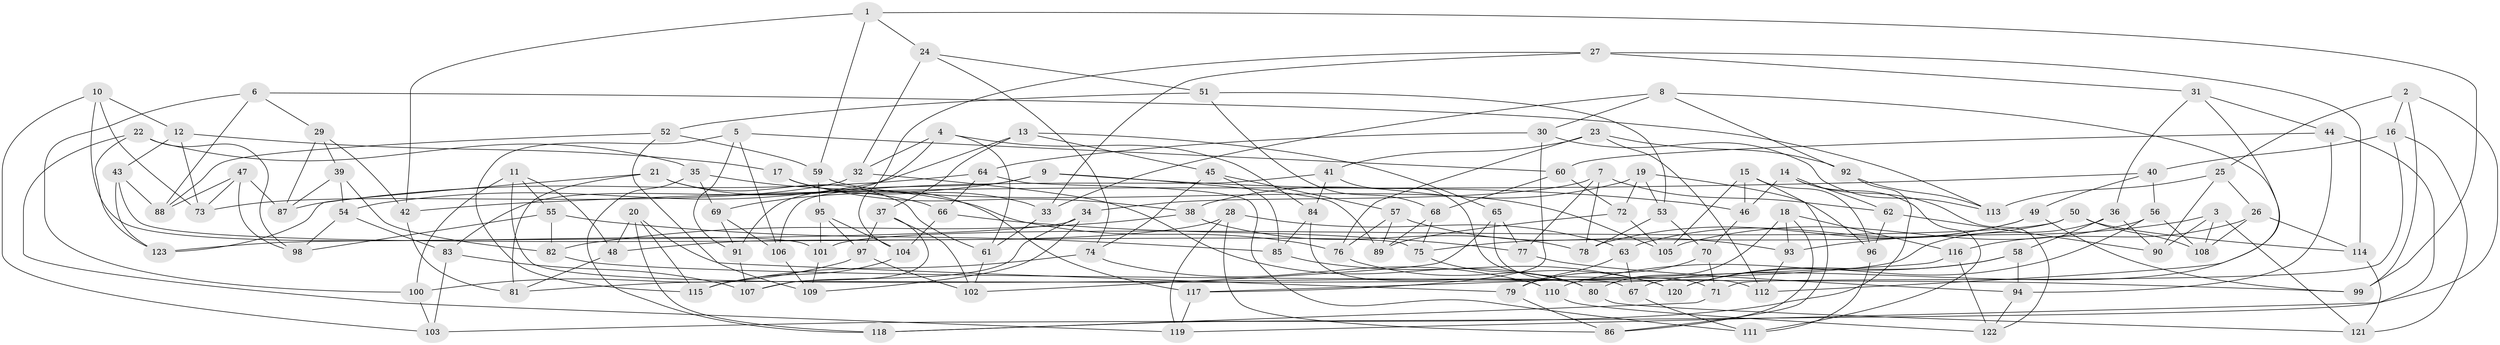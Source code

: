 // Generated by graph-tools (version 1.1) at 2025/26/03/09/25 03:26:58]
// undirected, 123 vertices, 246 edges
graph export_dot {
graph [start="1"]
  node [color=gray90,style=filled];
  1;
  2;
  3;
  4;
  5;
  6;
  7;
  8;
  9;
  10;
  11;
  12;
  13;
  14;
  15;
  16;
  17;
  18;
  19;
  20;
  21;
  22;
  23;
  24;
  25;
  26;
  27;
  28;
  29;
  30;
  31;
  32;
  33;
  34;
  35;
  36;
  37;
  38;
  39;
  40;
  41;
  42;
  43;
  44;
  45;
  46;
  47;
  48;
  49;
  50;
  51;
  52;
  53;
  54;
  55;
  56;
  57;
  58;
  59;
  60;
  61;
  62;
  63;
  64;
  65;
  66;
  67;
  68;
  69;
  70;
  71;
  72;
  73;
  74;
  75;
  76;
  77;
  78;
  79;
  80;
  81;
  82;
  83;
  84;
  85;
  86;
  87;
  88;
  89;
  90;
  91;
  92;
  93;
  94;
  95;
  96;
  97;
  98;
  99;
  100;
  101;
  102;
  103;
  104;
  105;
  106;
  107;
  108;
  109;
  110;
  111;
  112;
  113;
  114;
  115;
  116;
  117;
  118;
  119;
  120;
  121;
  122;
  123;
  1 -- 99;
  1 -- 59;
  1 -- 24;
  1 -- 42;
  2 -- 16;
  2 -- 103;
  2 -- 25;
  2 -- 99;
  3 -- 90;
  3 -- 108;
  3 -- 93;
  3 -- 121;
  4 -- 84;
  4 -- 32;
  4 -- 83;
  4 -- 61;
  5 -- 115;
  5 -- 106;
  5 -- 60;
  5 -- 91;
  6 -- 100;
  6 -- 88;
  6 -- 29;
  6 -- 113;
  7 -- 78;
  7 -- 34;
  7 -- 77;
  7 -- 62;
  8 -- 33;
  8 -- 112;
  8 -- 92;
  8 -- 30;
  9 -- 69;
  9 -- 89;
  9 -- 46;
  9 -- 91;
  10 -- 73;
  10 -- 103;
  10 -- 101;
  10 -- 12;
  11 -- 100;
  11 -- 67;
  11 -- 48;
  11 -- 55;
  12 -- 17;
  12 -- 73;
  12 -- 43;
  13 -- 45;
  13 -- 37;
  13 -- 54;
  13 -- 65;
  14 -- 46;
  14 -- 111;
  14 -- 62;
  14 -- 122;
  15 -- 46;
  15 -- 105;
  15 -- 96;
  15 -- 86;
  16 -- 71;
  16 -- 121;
  16 -- 40;
  17 -- 38;
  17 -- 117;
  17 -- 33;
  18 -- 86;
  18 -- 93;
  18 -- 80;
  18 -- 116;
  19 -- 72;
  19 -- 38;
  19 -- 53;
  19 -- 96;
  20 -- 79;
  20 -- 48;
  20 -- 118;
  20 -- 115;
  21 -- 66;
  21 -- 81;
  21 -- 61;
  21 -- 123;
  22 -- 35;
  22 -- 98;
  22 -- 119;
  22 -- 123;
  23 -- 112;
  23 -- 76;
  23 -- 92;
  23 -- 41;
  24 -- 32;
  24 -- 51;
  24 -- 74;
  25 -- 113;
  25 -- 26;
  25 -- 90;
  26 -- 116;
  26 -- 114;
  26 -- 108;
  27 -- 114;
  27 -- 33;
  27 -- 31;
  27 -- 104;
  28 -- 48;
  28 -- 86;
  28 -- 119;
  28 -- 63;
  29 -- 42;
  29 -- 39;
  29 -- 87;
  30 -- 64;
  30 -- 117;
  30 -- 113;
  31 -- 44;
  31 -- 36;
  31 -- 67;
  32 -- 80;
  32 -- 73;
  33 -- 61;
  34 -- 109;
  34 -- 107;
  34 -- 123;
  35 -- 76;
  35 -- 69;
  35 -- 118;
  36 -- 58;
  36 -- 81;
  36 -- 90;
  37 -- 97;
  37 -- 102;
  37 -- 107;
  38 -- 82;
  38 -- 78;
  39 -- 87;
  39 -- 82;
  39 -- 54;
  40 -- 49;
  40 -- 42;
  40 -- 56;
  41 -- 71;
  41 -- 106;
  41 -- 84;
  42 -- 81;
  43 -- 123;
  43 -- 88;
  43 -- 75;
  44 -- 60;
  44 -- 119;
  44 -- 94;
  45 -- 74;
  45 -- 85;
  45 -- 57;
  46 -- 70;
  47 -- 98;
  47 -- 88;
  47 -- 73;
  47 -- 87;
  48 -- 81;
  49 -- 99;
  49 -- 63;
  49 -- 78;
  50 -- 75;
  50 -- 114;
  50 -- 108;
  50 -- 101;
  51 -- 68;
  51 -- 52;
  51 -- 53;
  52 -- 88;
  52 -- 109;
  52 -- 59;
  53 -- 78;
  53 -- 70;
  54 -- 98;
  54 -- 83;
  55 -- 98;
  55 -- 82;
  55 -- 85;
  56 -- 105;
  56 -- 120;
  56 -- 108;
  57 -- 93;
  57 -- 89;
  57 -- 76;
  58 -- 120;
  58 -- 94;
  58 -- 110;
  59 -- 105;
  59 -- 95;
  60 -- 72;
  60 -- 68;
  61 -- 102;
  62 -- 90;
  62 -- 96;
  63 -- 79;
  63 -- 67;
  64 -- 66;
  64 -- 87;
  64 -- 111;
  65 -- 112;
  65 -- 77;
  65 -- 102;
  66 -- 104;
  66 -- 77;
  67 -- 111;
  68 -- 75;
  68 -- 89;
  69 -- 91;
  69 -- 106;
  70 -- 79;
  70 -- 71;
  71 -- 118;
  72 -- 105;
  72 -- 89;
  74 -- 110;
  74 -- 115;
  75 -- 80;
  76 -- 120;
  77 -- 94;
  79 -- 86;
  80 -- 121;
  82 -- 99;
  83 -- 107;
  83 -- 103;
  84 -- 110;
  84 -- 85;
  85 -- 120;
  91 -- 107;
  92 -- 113;
  92 -- 118;
  93 -- 112;
  94 -- 122;
  95 -- 97;
  95 -- 101;
  95 -- 104;
  96 -- 111;
  97 -- 102;
  97 -- 100;
  100 -- 103;
  101 -- 109;
  104 -- 115;
  106 -- 109;
  110 -- 122;
  114 -- 121;
  116 -- 117;
  116 -- 122;
  117 -- 119;
}
